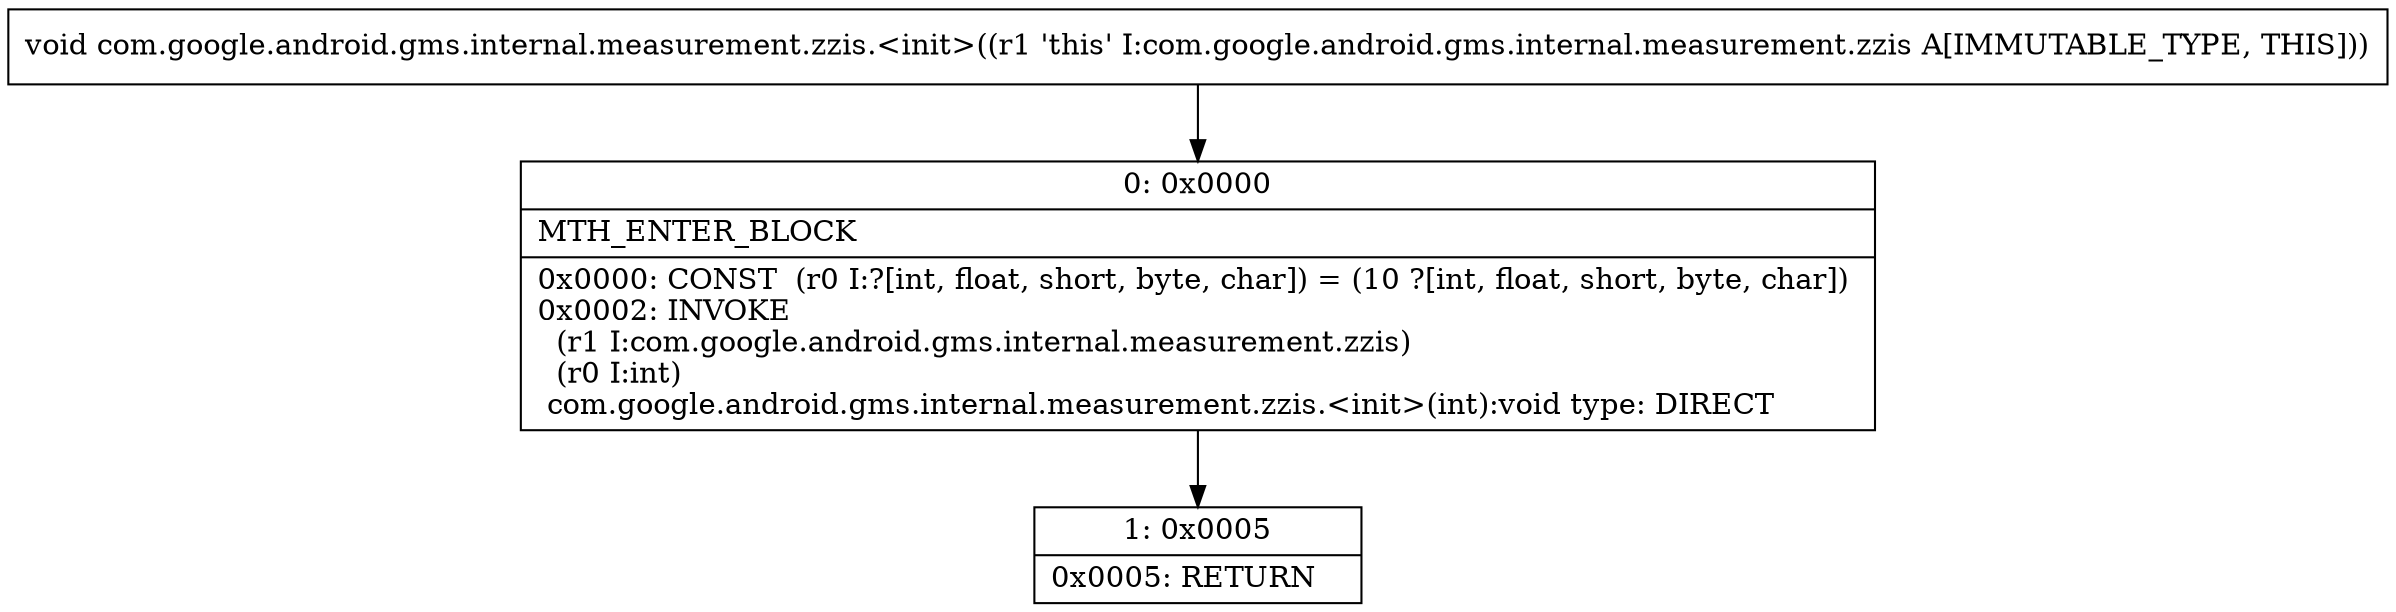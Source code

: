 digraph "CFG forcom.google.android.gms.internal.measurement.zzis.\<init\>()V" {
Node_0 [shape=record,label="{0\:\ 0x0000|MTH_ENTER_BLOCK\l|0x0000: CONST  (r0 I:?[int, float, short, byte, char]) = (10 ?[int, float, short, byte, char]) \l0x0002: INVOKE  \l  (r1 I:com.google.android.gms.internal.measurement.zzis)\l  (r0 I:int)\l com.google.android.gms.internal.measurement.zzis.\<init\>(int):void type: DIRECT \l}"];
Node_1 [shape=record,label="{1\:\ 0x0005|0x0005: RETURN   \l}"];
MethodNode[shape=record,label="{void com.google.android.gms.internal.measurement.zzis.\<init\>((r1 'this' I:com.google.android.gms.internal.measurement.zzis A[IMMUTABLE_TYPE, THIS])) }"];
MethodNode -> Node_0;
Node_0 -> Node_1;
}

